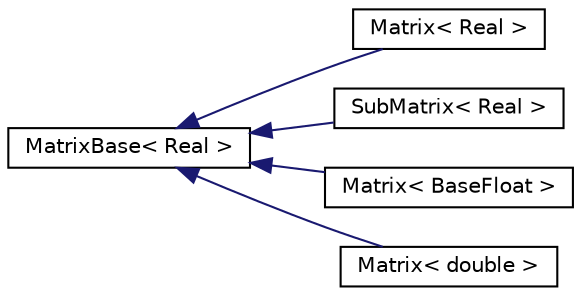 digraph "Graphical Class Hierarchy"
{
  edge [fontname="Helvetica",fontsize="10",labelfontname="Helvetica",labelfontsize="10"];
  node [fontname="Helvetica",fontsize="10",shape=record];
  rankdir="LR";
  Node0 [label="MatrixBase\< Real \>",height=0.2,width=0.4,color="black", fillcolor="white", style="filled",URL="$classkaldi_1_1MatrixBase.html",tooltip="Base class which provides matrix operations not involving resizing or allocation. ..."];
  Node0 -> Node1 [dir="back",color="midnightblue",fontsize="10",style="solid",fontname="Helvetica"];
  Node1 [label="Matrix\< Real \>",height=0.2,width=0.4,color="black", fillcolor="white", style="filled",URL="$classkaldi_1_1Matrix.html",tooltip="A class for storing matrices. "];
  Node0 -> Node2 [dir="back",color="midnightblue",fontsize="10",style="solid",fontname="Helvetica"];
  Node2 [label="SubMatrix\< Real \>",height=0.2,width=0.4,color="black", fillcolor="white", style="filled",URL="$classkaldi_1_1SubMatrix.html",tooltip="Sub-matrix representation. "];
  Node0 -> Node3 [dir="back",color="midnightblue",fontsize="10",style="solid",fontname="Helvetica"];
  Node3 [label="Matrix\< BaseFloat \>",height=0.2,width=0.4,color="black", fillcolor="white", style="filled",URL="$classkaldi_1_1Matrix.html"];
  Node0 -> Node4 [dir="back",color="midnightblue",fontsize="10",style="solid",fontname="Helvetica"];
  Node4 [label="Matrix\< double \>",height=0.2,width=0.4,color="black", fillcolor="white", style="filled",URL="$classkaldi_1_1Matrix.html"];
}
